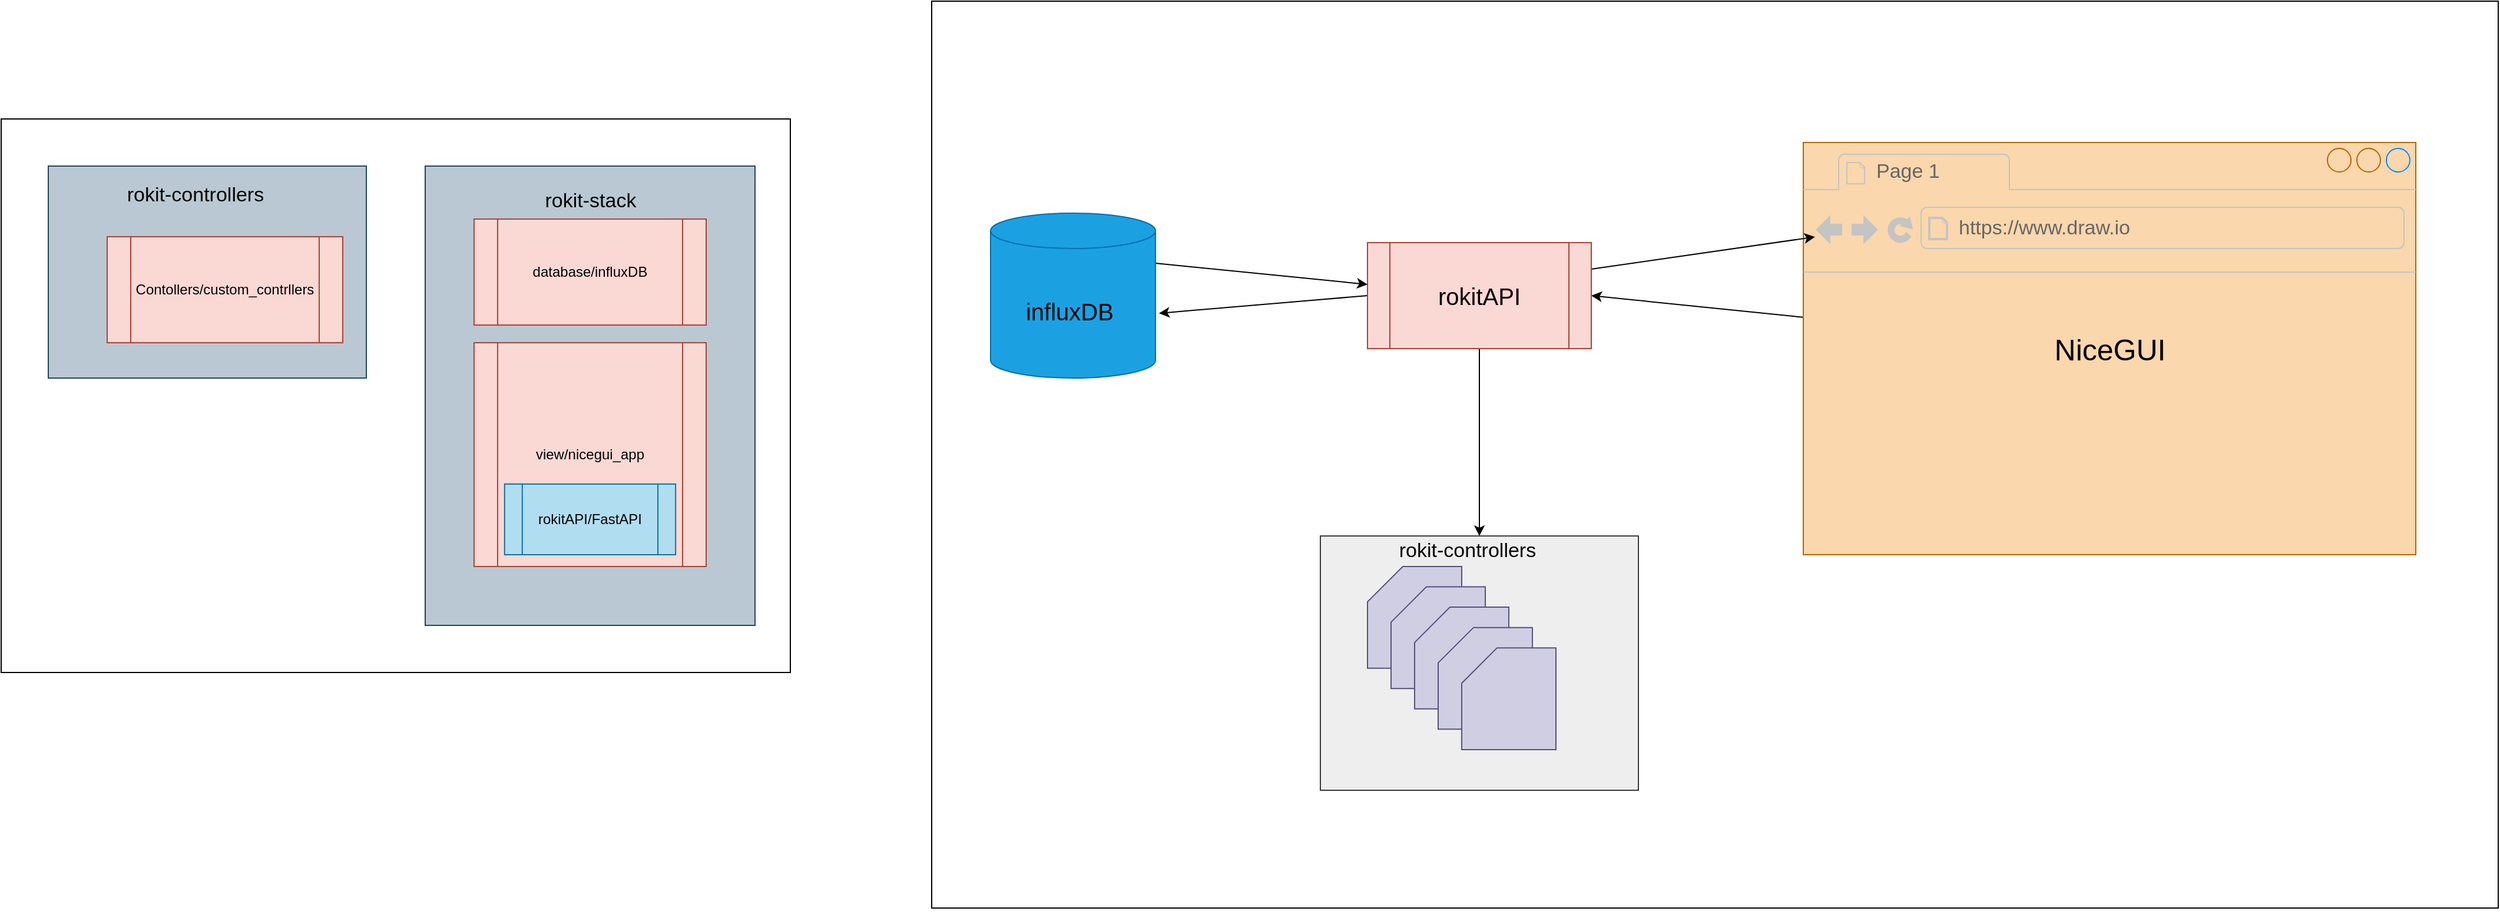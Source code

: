 <mxfile>
    <diagram id="ZSEyjlcxfWYCcpoctX4i" name="Page-1">
        <mxGraphModel dx="3900" dy="2233" grid="1" gridSize="10" guides="1" tooltips="1" connect="1" arrows="1" fold="1" page="0" pageScale="1" pageWidth="850" pageHeight="1100" math="0" shadow="0">
            <root>
                <mxCell id="0"/>
                <mxCell id="1" parent="0"/>
                <mxCell id="32" value="" style="group" vertex="1" connectable="0" parent="1">
                    <mxGeometry x="-550" y="180" width="310" height="640" as="geometry"/>
                </mxCell>
                <mxCell id="50" value="" style="rounded=0;whiteSpace=wrap;html=1;fontSize=20;" vertex="1" parent="32">
                    <mxGeometry x="-360" y="-40" width="670" height="470" as="geometry"/>
                </mxCell>
                <mxCell id="33" value="" style="rounded=0;whiteSpace=wrap;html=1;strokeColor=#23445d;fillColor=#bac8d3;" vertex="1" parent="32">
                    <mxGeometry width="280" height="390" as="geometry"/>
                </mxCell>
                <mxCell id="34" value="&lt;font color=&quot;#030303&quot;&gt;database/influxDB&lt;br&gt;&lt;/font&gt;" style="shape=process;whiteSpace=wrap;html=1;backgroundOutline=1;strokeColor=#ae4132;fillColor=#fad9d5;" vertex="1" parent="32">
                    <mxGeometry x="41.481" y="45" width="197.037" height="90" as="geometry"/>
                </mxCell>
                <mxCell id="35" value="&lt;font color=&quot;#030303&quot;&gt;view/nicegui_app&lt;br&gt;&lt;/font&gt;" style="shape=process;whiteSpace=wrap;html=1;backgroundOutline=1;strokeColor=#ae4132;fillColor=#fad9d5;" vertex="1" parent="32">
                    <mxGeometry x="41.481" y="150" width="197.037" height="190" as="geometry"/>
                </mxCell>
                <mxCell id="36" value="&lt;font color=&quot;#030303&quot;&gt;rokitAPI/FastAPI&lt;br&gt;&lt;/font&gt;" style="shape=process;whiteSpace=wrap;html=1;backgroundOutline=1;strokeColor=#10739e;fillColor=#b1ddf0;" vertex="1" parent="32">
                    <mxGeometry x="67.407" y="270" width="145.185" height="60" as="geometry"/>
                </mxCell>
                <mxCell id="37" value="&lt;font style=&quot;font-size: 17px;&quot; color=&quot;#030303&quot;&gt;&lt;span style=&quot;&quot;&gt;ro&lt;/span&gt;&lt;font style=&quot;font-size: 17px;&quot;&gt;k&lt;/font&gt;&lt;span style=&quot;&quot;&gt;it-stack&lt;/span&gt;&lt;/font&gt;" style="text;html=1;align=center;verticalAlign=middle;whiteSpace=wrap;rounded=0;" vertex="1" parent="32">
                    <mxGeometry x="72.593" y="15" width="134.815" height="30" as="geometry"/>
                </mxCell>
                <mxCell id="49" value="" style="rounded=0;whiteSpace=wrap;html=1;fontSize=20;" vertex="1" parent="1">
                    <mxGeometry x="-120" y="40" width="1330" height="770" as="geometry"/>
                </mxCell>
                <mxCell id="13" style="edgeStyle=none;html=1;exitX=1;exitY=0;exitDx=0;exitDy=42.5;exitPerimeter=0;fontColor=#030303;" parent="1" source="3" target="11" edge="1">
                    <mxGeometry relative="1" as="geometry"/>
                </mxCell>
                <mxCell id="3" value="&lt;font style=&quot;font-size: 20px;&quot; color=&quot;#000000&quot;&gt;influxDB&amp;nbsp;&lt;/font&gt;" style="shape=cylinder3;whiteSpace=wrap;html=1;boundedLbl=1;backgroundOutline=1;size=15;fillColor=#1ba1e2;fontColor=#ffffff;strokeColor=#006EAF;" parent="1" vertex="1">
                    <mxGeometry x="-70" y="220" width="140" height="140" as="geometry"/>
                </mxCell>
                <mxCell id="15" style="edgeStyle=none;html=1;entryX=1;entryY=0.5;entryDx=0;entryDy=0;fontColor=#030303;" parent="1" source="8" target="11" edge="1">
                    <mxGeometry relative="1" as="geometry"/>
                </mxCell>
                <mxCell id="8" value="&lt;font style=&quot;font-size: 25px;&quot; color=&quot;#030303&quot;&gt;NiceGUI&lt;/font&gt;" style="strokeWidth=1;shadow=0;dashed=0;align=center;html=1;shape=mxgraph.mockup.containers.browserWindow;rSize=0;strokeColor2=#008cff;strokeColor3=#c4c4c4;mainText=,;recursiveResize=0;strokeColor=#b46504;fillColor=#fad7ac;" parent="1" vertex="1">
                    <mxGeometry x="620" y="160" width="520" height="350" as="geometry"/>
                </mxCell>
                <mxCell id="9" value="Page 1" style="strokeWidth=1;shadow=0;dashed=0;align=center;html=1;shape=mxgraph.mockup.containers.anchor;fontSize=17;fontColor=#666666;align=left;strokeColor=#000000;gradientColor=none;" parent="8" vertex="1">
                    <mxGeometry x="60" y="12" width="110" height="26" as="geometry"/>
                </mxCell>
                <mxCell id="10" value="https://www.draw.io" style="strokeWidth=1;shadow=0;dashed=0;align=center;html=1;shape=mxgraph.mockup.containers.anchor;rSize=0;fontSize=17;fontColor=#666666;align=left;strokeColor=#000000;gradientColor=none;" parent="8" vertex="1">
                    <mxGeometry x="130" y="60" width="250" height="26" as="geometry"/>
                </mxCell>
                <mxCell id="12" style="edgeStyle=none;html=1;exitX=0;exitY=0.5;exitDx=0;exitDy=0;entryX=1.021;entryY=0.607;entryDx=0;entryDy=0;entryPerimeter=0;fontColor=#030303;" parent="1" source="11" target="3" edge="1">
                    <mxGeometry relative="1" as="geometry"/>
                </mxCell>
                <mxCell id="14" style="edgeStyle=none;html=1;exitX=1;exitY=0.25;exitDx=0;exitDy=0;entryX=0.019;entryY=0.229;entryDx=0;entryDy=0;entryPerimeter=0;fontColor=#030303;" parent="1" source="11" target="8" edge="1">
                    <mxGeometry relative="1" as="geometry"/>
                </mxCell>
                <mxCell id="46" style="edgeStyle=none;html=1;exitX=0.5;exitY=1;exitDx=0;exitDy=0;fontSize=20;fontColor=#000000;" edge="1" parent="1" source="11" target="45">
                    <mxGeometry relative="1" as="geometry"/>
                </mxCell>
                <mxCell id="11" value="&lt;font style=&quot;font-size: 20px;&quot; color=&quot;#030303&quot;&gt;rokitAPI&lt;/font&gt;" style="shape=process;whiteSpace=wrap;html=1;backgroundOutline=1;strokeColor=#ae4132;fillColor=#fad9d5;" parent="1" vertex="1">
                    <mxGeometry x="250" y="245" width="190" height="90" as="geometry"/>
                </mxCell>
                <mxCell id="29" value="" style="group" vertex="1" connectable="0" parent="1">
                    <mxGeometry x="-870" y="180" width="270" height="180" as="geometry"/>
                </mxCell>
                <mxCell id="26" value="" style="rounded=0;whiteSpace=wrap;html=1;strokeColor=#23445d;fillColor=#bac8d3;" parent="29" vertex="1">
                    <mxGeometry width="270" height="180" as="geometry"/>
                </mxCell>
                <mxCell id="21" value="&lt;font color=&quot;#030303&quot;&gt;Contollers/custom_contrllers&lt;/font&gt;" style="shape=process;whiteSpace=wrap;html=1;backgroundOutline=1;strokeColor=#ae4132;fillColor=#fad9d5;" parent="29" vertex="1">
                    <mxGeometry x="50" y="60" width="200" height="90" as="geometry"/>
                </mxCell>
                <mxCell id="27" value="&lt;font style=&quot;font-size: 17px;&quot; color=&quot;#030303&quot;&gt;&lt;span style=&quot;&quot;&gt;ro&lt;/span&gt;&lt;font style=&quot;font-size: 17px;&quot;&gt;k&lt;/font&gt;&lt;span style=&quot;&quot;&gt;it-controllers&lt;/span&gt;&lt;/font&gt;" style="text;html=1;align=center;verticalAlign=middle;whiteSpace=wrap;rounded=0;" vertex="1" parent="29">
                    <mxGeometry x="60" y="10" width="130" height="30" as="geometry"/>
                </mxCell>
                <mxCell id="43" value="" style="group" vertex="1" connectable="0" parent="1">
                    <mxGeometry x="250" y="520" width="230" height="190" as="geometry"/>
                </mxCell>
                <mxCell id="45" value="" style="rounded=0;whiteSpace=wrap;html=1;fontSize=20;fillColor=#eeeeee;strokeColor=#36393d;" vertex="1" parent="43">
                    <mxGeometry x="-40" y="-25.909" width="270" height="215.909" as="geometry"/>
                </mxCell>
                <mxCell id="38" value="" style="shape=card;whiteSpace=wrap;html=1;fontSize=20;fillColor=#d0cee2;strokeColor=#56517e;" vertex="1" parent="43">
                    <mxGeometry width="80" height="86.364" as="geometry"/>
                </mxCell>
                <mxCell id="39" value="" style="shape=card;whiteSpace=wrap;html=1;fontSize=20;fillColor=#d0cee2;strokeColor=#56517e;" vertex="1" parent="43">
                    <mxGeometry x="20" y="17.273" width="80" height="86.364" as="geometry"/>
                </mxCell>
                <mxCell id="40" value="" style="shape=card;whiteSpace=wrap;html=1;fontSize=20;fillColor=#d0cee2;strokeColor=#56517e;" vertex="1" parent="43">
                    <mxGeometry x="40" y="34.545" width="80" height="86.364" as="geometry"/>
                </mxCell>
                <mxCell id="41" value="" style="shape=card;whiteSpace=wrap;html=1;fontSize=20;fillColor=#d0cee2;strokeColor=#56517e;" vertex="1" parent="43">
                    <mxGeometry x="60" y="51.818" width="80" height="86.364" as="geometry"/>
                </mxCell>
                <mxCell id="42" value="" style="shape=card;whiteSpace=wrap;html=1;fontSize=20;fillColor=#d0cee2;strokeColor=#56517e;" vertex="1" parent="43">
                    <mxGeometry x="80" y="69.091" width="80" height="86.364" as="geometry"/>
                </mxCell>
                <mxCell id="47" value="&lt;font style=&quot;font-size: 17px;&quot; color=&quot;#030303&quot;&gt;&lt;span style=&quot;&quot;&gt;ro&lt;/span&gt;&lt;font style=&quot;font-size: 17px;&quot;&gt;k&lt;/font&gt;&lt;span style=&quot;&quot;&gt;it-controllers&lt;/span&gt;&lt;/font&gt;" style="text;html=1;align=center;verticalAlign=middle;whiteSpace=wrap;rounded=0;" vertex="1" parent="43">
                    <mxGeometry x="20" y="-25.909" width="130" height="25.909" as="geometry"/>
                </mxCell>
            </root>
        </mxGraphModel>
    </diagram>
</mxfile>